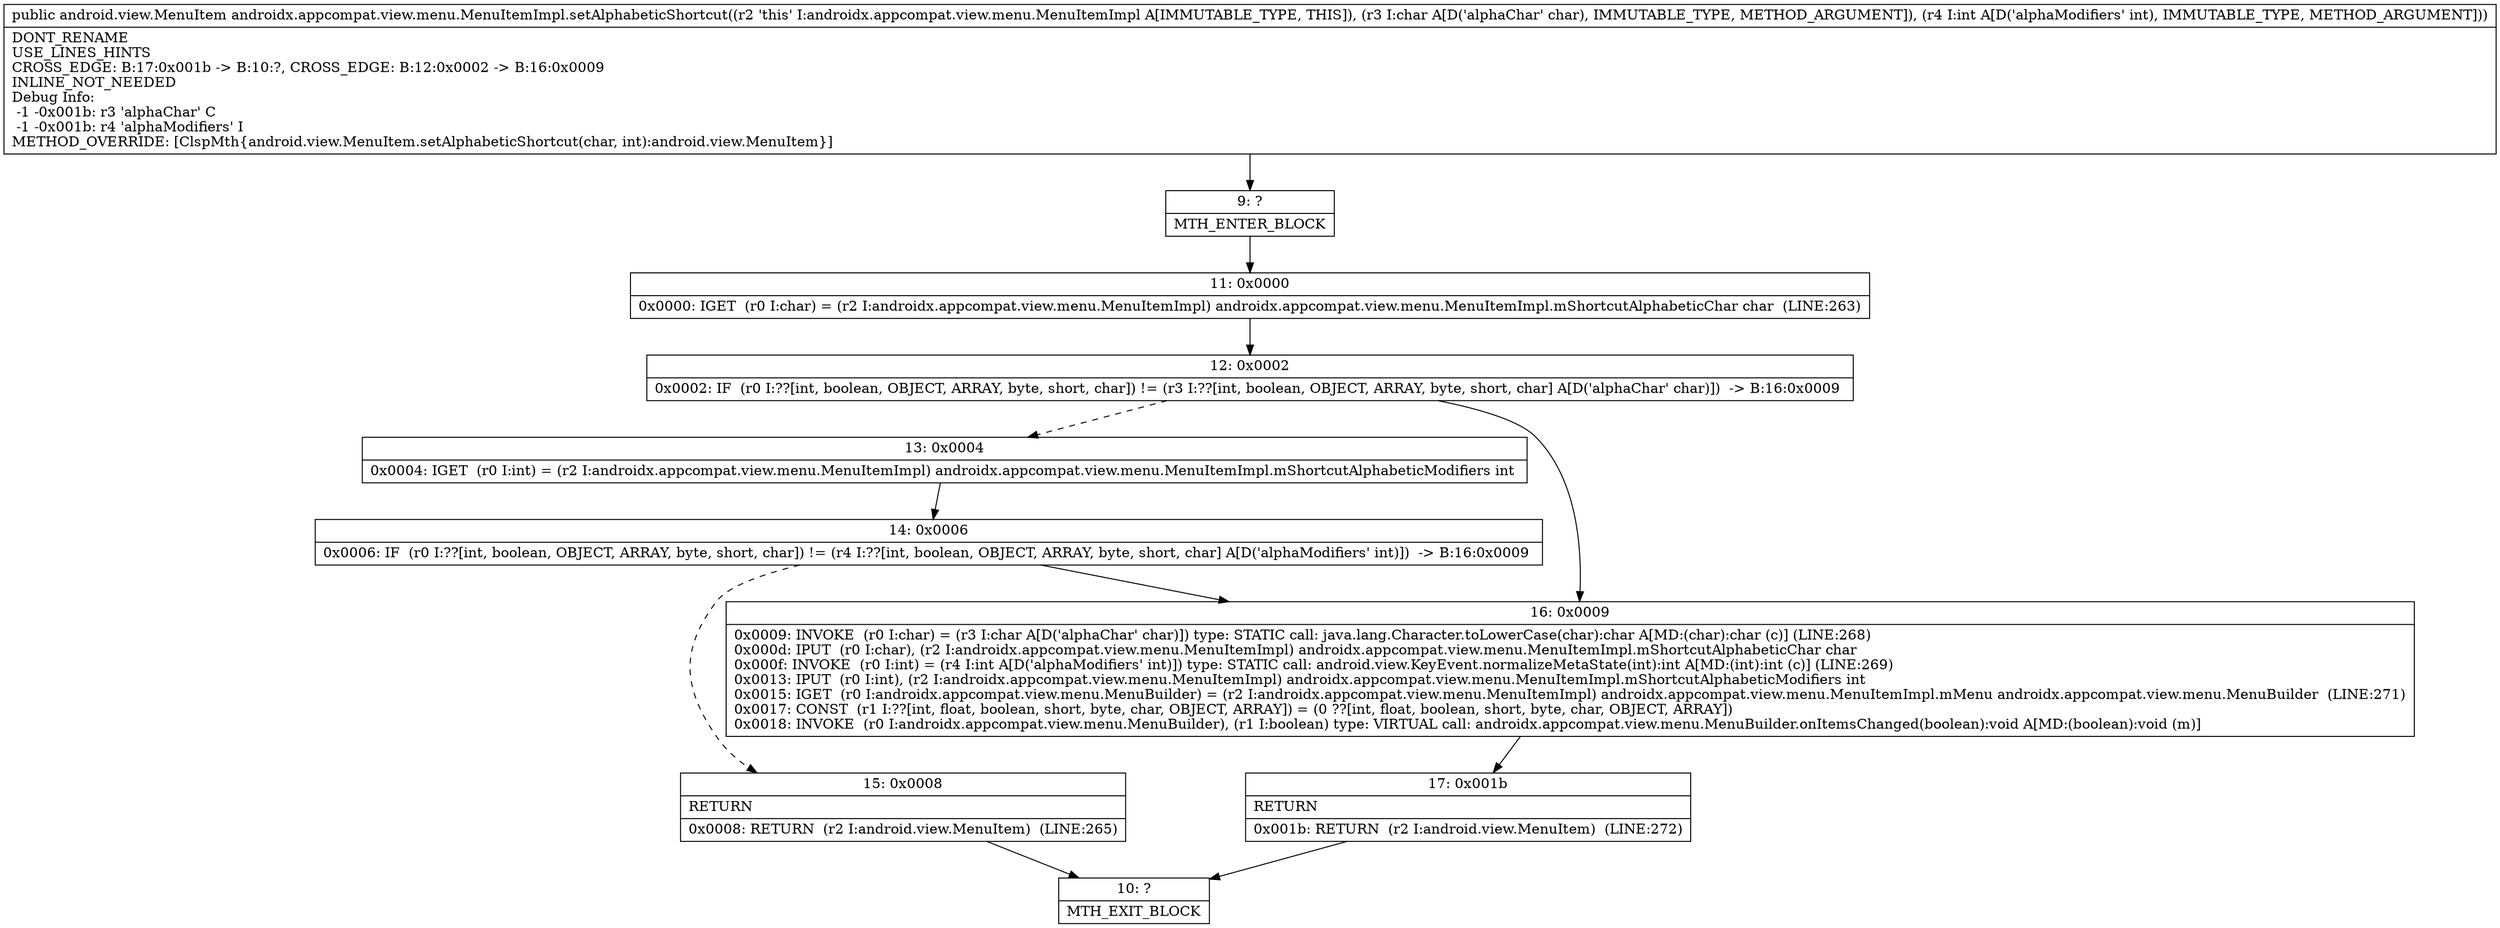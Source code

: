 digraph "CFG forandroidx.appcompat.view.menu.MenuItemImpl.setAlphabeticShortcut(CI)Landroid\/view\/MenuItem;" {
Node_9 [shape=record,label="{9\:\ ?|MTH_ENTER_BLOCK\l}"];
Node_11 [shape=record,label="{11\:\ 0x0000|0x0000: IGET  (r0 I:char) = (r2 I:androidx.appcompat.view.menu.MenuItemImpl) androidx.appcompat.view.menu.MenuItemImpl.mShortcutAlphabeticChar char  (LINE:263)\l}"];
Node_12 [shape=record,label="{12\:\ 0x0002|0x0002: IF  (r0 I:??[int, boolean, OBJECT, ARRAY, byte, short, char]) != (r3 I:??[int, boolean, OBJECT, ARRAY, byte, short, char] A[D('alphaChar' char)])  \-\> B:16:0x0009 \l}"];
Node_13 [shape=record,label="{13\:\ 0x0004|0x0004: IGET  (r0 I:int) = (r2 I:androidx.appcompat.view.menu.MenuItemImpl) androidx.appcompat.view.menu.MenuItemImpl.mShortcutAlphabeticModifiers int \l}"];
Node_14 [shape=record,label="{14\:\ 0x0006|0x0006: IF  (r0 I:??[int, boolean, OBJECT, ARRAY, byte, short, char]) != (r4 I:??[int, boolean, OBJECT, ARRAY, byte, short, char] A[D('alphaModifiers' int)])  \-\> B:16:0x0009 \l}"];
Node_15 [shape=record,label="{15\:\ 0x0008|RETURN\l|0x0008: RETURN  (r2 I:android.view.MenuItem)  (LINE:265)\l}"];
Node_10 [shape=record,label="{10\:\ ?|MTH_EXIT_BLOCK\l}"];
Node_16 [shape=record,label="{16\:\ 0x0009|0x0009: INVOKE  (r0 I:char) = (r3 I:char A[D('alphaChar' char)]) type: STATIC call: java.lang.Character.toLowerCase(char):char A[MD:(char):char (c)] (LINE:268)\l0x000d: IPUT  (r0 I:char), (r2 I:androidx.appcompat.view.menu.MenuItemImpl) androidx.appcompat.view.menu.MenuItemImpl.mShortcutAlphabeticChar char \l0x000f: INVOKE  (r0 I:int) = (r4 I:int A[D('alphaModifiers' int)]) type: STATIC call: android.view.KeyEvent.normalizeMetaState(int):int A[MD:(int):int (c)] (LINE:269)\l0x0013: IPUT  (r0 I:int), (r2 I:androidx.appcompat.view.menu.MenuItemImpl) androidx.appcompat.view.menu.MenuItemImpl.mShortcutAlphabeticModifiers int \l0x0015: IGET  (r0 I:androidx.appcompat.view.menu.MenuBuilder) = (r2 I:androidx.appcompat.view.menu.MenuItemImpl) androidx.appcompat.view.menu.MenuItemImpl.mMenu androidx.appcompat.view.menu.MenuBuilder  (LINE:271)\l0x0017: CONST  (r1 I:??[int, float, boolean, short, byte, char, OBJECT, ARRAY]) = (0 ??[int, float, boolean, short, byte, char, OBJECT, ARRAY]) \l0x0018: INVOKE  (r0 I:androidx.appcompat.view.menu.MenuBuilder), (r1 I:boolean) type: VIRTUAL call: androidx.appcompat.view.menu.MenuBuilder.onItemsChanged(boolean):void A[MD:(boolean):void (m)]\l}"];
Node_17 [shape=record,label="{17\:\ 0x001b|RETURN\l|0x001b: RETURN  (r2 I:android.view.MenuItem)  (LINE:272)\l}"];
MethodNode[shape=record,label="{public android.view.MenuItem androidx.appcompat.view.menu.MenuItemImpl.setAlphabeticShortcut((r2 'this' I:androidx.appcompat.view.menu.MenuItemImpl A[IMMUTABLE_TYPE, THIS]), (r3 I:char A[D('alphaChar' char), IMMUTABLE_TYPE, METHOD_ARGUMENT]), (r4 I:int A[D('alphaModifiers' int), IMMUTABLE_TYPE, METHOD_ARGUMENT]))  | DONT_RENAME\lUSE_LINES_HINTS\lCROSS_EDGE: B:17:0x001b \-\> B:10:?, CROSS_EDGE: B:12:0x0002 \-\> B:16:0x0009\lINLINE_NOT_NEEDED\lDebug Info:\l  \-1 \-0x001b: r3 'alphaChar' C\l  \-1 \-0x001b: r4 'alphaModifiers' I\lMETHOD_OVERRIDE: [ClspMth\{android.view.MenuItem.setAlphabeticShortcut(char, int):android.view.MenuItem\}]\l}"];
MethodNode -> Node_9;Node_9 -> Node_11;
Node_11 -> Node_12;
Node_12 -> Node_13[style=dashed];
Node_12 -> Node_16;
Node_13 -> Node_14;
Node_14 -> Node_15[style=dashed];
Node_14 -> Node_16;
Node_15 -> Node_10;
Node_16 -> Node_17;
Node_17 -> Node_10;
}

